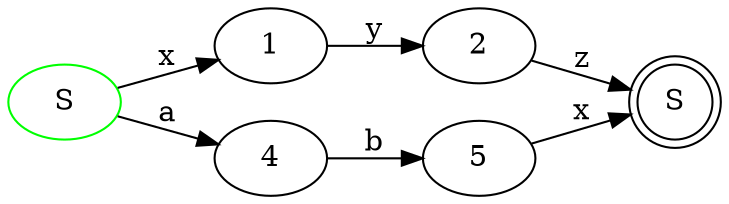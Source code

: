 digraph g
{
    rankdir = LR
    0; 1; 2; 3; 4; 5;
    0[label="S", color="green"]
    3[label="S", shape="doublecircle"]

    0 -> 1[label="x"]
    1 -> 2[label="y"]
    2 -> 3[label="z"]
    0 -> 4[label="a"]
    4 -> 5[label="b"]
    5 -> 3[label="x"]
}